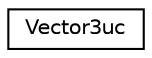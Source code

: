 digraph "Graphical Class Hierarchy"
{
 // LATEX_PDF_SIZE
  edge [fontname="Helvetica",fontsize="10",labelfontname="Helvetica",labelfontsize="10"];
  node [fontname="Helvetica",fontsize="10",shape=record];
  rankdir="LR";
  Node0 [label="Vector3uc",height=0.2,width=0.4,color="black", fillcolor="white", style="filled",URL="$struct_vector3uc.html",tooltip=" "];
}
